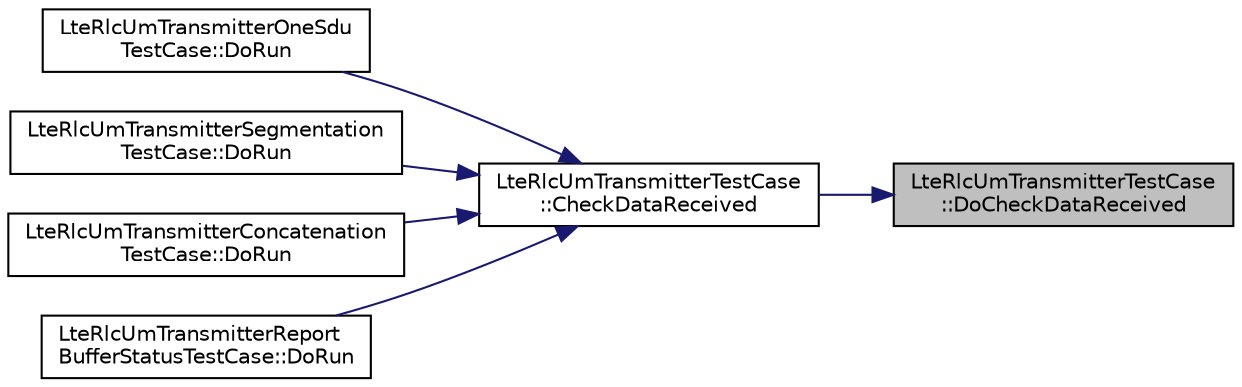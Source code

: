 digraph "LteRlcUmTransmitterTestCase::DoCheckDataReceived"
{
 // LATEX_PDF_SIZE
  edge [fontname="Helvetica",fontsize="10",labelfontname="Helvetica",labelfontsize="10"];
  node [fontname="Helvetica",fontsize="10",shape=record];
  rankdir="RL";
  Node1 [label="LteRlcUmTransmitterTestCase\l::DoCheckDataReceived",height=0.2,width=0.4,color="black", fillcolor="grey75", style="filled", fontcolor="black",tooltip="Check data received function."];
  Node1 -> Node2 [dir="back",color="midnightblue",fontsize="10",style="solid",fontname="Helvetica"];
  Node2 [label="LteRlcUmTransmitterTestCase\l::CheckDataReceived",height=0.2,width=0.4,color="black", fillcolor="white", style="filled",URL="$class_lte_rlc_um_transmitter_test_case.html#a49a8eddf5f0cd36ceab21333be21de7b",tooltip="Check data received function."];
  Node2 -> Node3 [dir="back",color="midnightblue",fontsize="10",style="solid",fontname="Helvetica"];
  Node3 [label="LteRlcUmTransmitterOneSdu\lTestCase::DoRun",height=0.2,width=0.4,color="black", fillcolor="white", style="filled",URL="$class_lte_rlc_um_transmitter_one_sdu_test_case.html#a5dfb3cf0c75d90b24a0e9b2be3d1bccf",tooltip="Implementation to actually run this TestCase."];
  Node2 -> Node4 [dir="back",color="midnightblue",fontsize="10",style="solid",fontname="Helvetica"];
  Node4 [label="LteRlcUmTransmitterSegmentation\lTestCase::DoRun",height=0.2,width=0.4,color="black", fillcolor="white", style="filled",URL="$class_lte_rlc_um_transmitter_segmentation_test_case.html#afd707870f8c3653a3a82d52c3bd62dac",tooltip="Implementation to actually run this TestCase."];
  Node2 -> Node5 [dir="back",color="midnightblue",fontsize="10",style="solid",fontname="Helvetica"];
  Node5 [label="LteRlcUmTransmitterConcatenation\lTestCase::DoRun",height=0.2,width=0.4,color="black", fillcolor="white", style="filled",URL="$class_lte_rlc_um_transmitter_concatenation_test_case.html#a36dc51a9323fe7462cdef148508b0e98",tooltip="Implementation to actually run this TestCase."];
  Node2 -> Node6 [dir="back",color="midnightblue",fontsize="10",style="solid",fontname="Helvetica"];
  Node6 [label="LteRlcUmTransmitterReport\lBufferStatusTestCase::DoRun",height=0.2,width=0.4,color="black", fillcolor="white", style="filled",URL="$class_lte_rlc_um_transmitter_report_buffer_status_test_case.html#a5aecdc76e34d93f2746ae95dd5072fe1",tooltip="Implementation to actually run this TestCase."];
}

